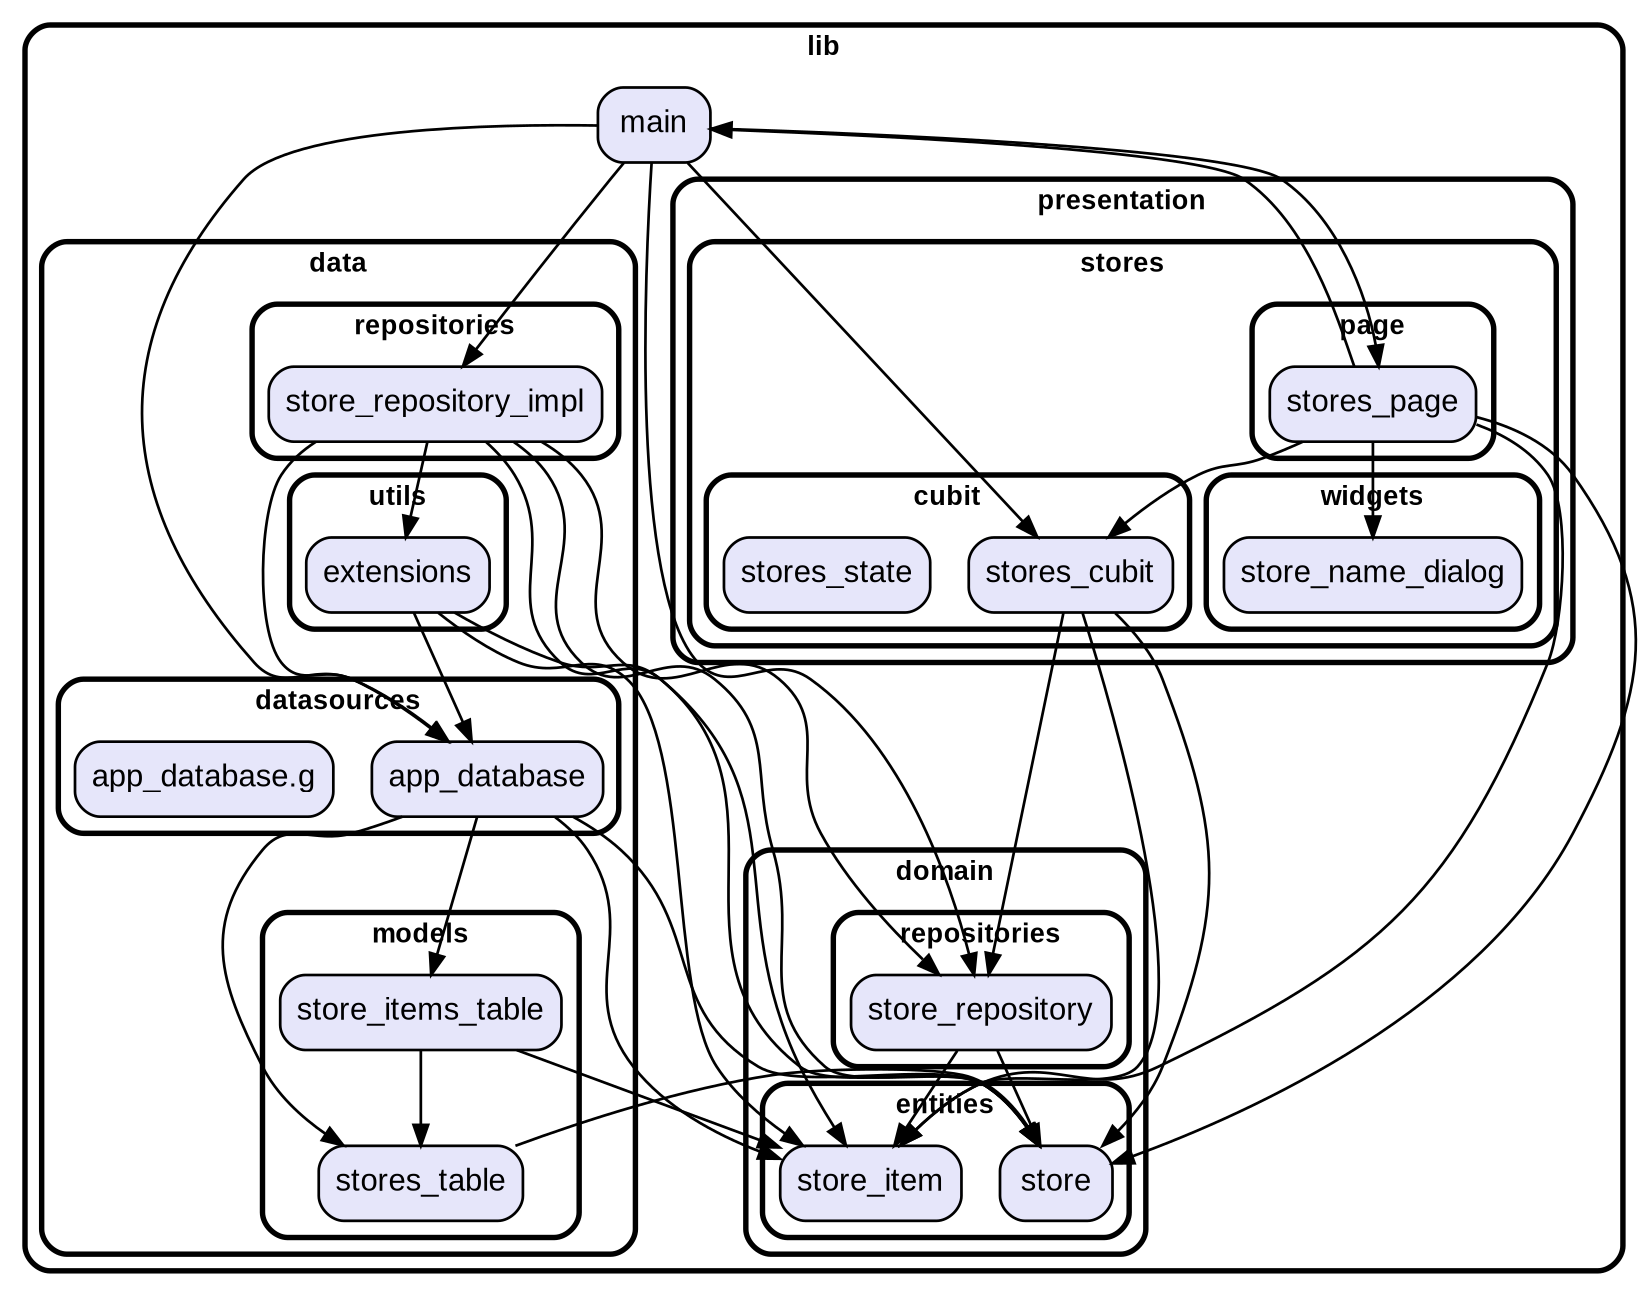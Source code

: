 digraph "" {
  graph [style=rounded fontname="Arial Black" fontsize=13 penwidth=2.6];
  node [shape=rect style="filled,rounded" fontname=Arial fontsize=15 fillcolor=Lavender penwidth=1.3];
  edge [penwidth=1.3];
  "/main.dart" [label="main"];
  "/data/datasources/app_database.dart" [label="app_database"];
  "/data/datasources/app_database.g.dart" [label="app_database.g"];
  "/data/utils/extensions.dart" [label="extensions"];
  "/data/repositories/store_repository_impl.dart" [label="store_repository_impl"];
  "/data/models/stores_table.dart" [label="stores_table"];
  "/data/models/store_items_table.dart" [label="store_items_table"];
  "/domain/repositories/store_repository.dart" [label="store_repository"];
  "/domain/entities/store_item.dart" [label="store_item"];
  "/domain/entities/store.dart" [label="store"];
  "/presentation/stores/cubit/stores_cubit.dart" [label="stores_cubit"];
  "/presentation/stores/cubit/stores_state.dart" [label="stores_state"];
  "/presentation/stores/page/stores_page.dart" [label="stores_page"];
  "/presentation/stores/widgets/store_name_dialog.dart" [label="store_name_dialog"];
  subgraph "cluster~" {
    label="lib";
    "/main.dart";
    subgraph "cluster~/data" {
      label="data";
      subgraph "cluster~/data/datasources" {
        label="datasources";
        "/data/datasources/app_database.dart";
        "/data/datasources/app_database.g.dart";
      }
      subgraph "cluster~/data/utils" {
        label="utils";
        "/data/utils/extensions.dart";
      }
      subgraph "cluster~/data/repositories" {
        label="repositories";
        "/data/repositories/store_repository_impl.dart";
      }
      subgraph "cluster~/data/models" {
        label="models";
        "/data/models/stores_table.dart";
        "/data/models/store_items_table.dart";
      }
    }
    subgraph "cluster~/domain" {
      label="domain";
      subgraph "cluster~/domain/repositories" {
        label="repositories";
        "/domain/repositories/store_repository.dart";
      }
      subgraph "cluster~/domain/entities" {
        label="entities";
        "/domain/entities/store_item.dart";
        "/domain/entities/store.dart";
      }
    }
    subgraph "cluster~/presentation" {
      label="presentation";
      subgraph "cluster~/presentation/stores" {
        label="stores";
        subgraph "cluster~/presentation/stores/cubit" {
          label="cubit";
          "/presentation/stores/cubit/stores_cubit.dart";
          "/presentation/stores/cubit/stores_state.dart";
        }
        subgraph "cluster~/presentation/stores/page" {
          label="page";
          "/presentation/stores/page/stores_page.dart";
        }
        subgraph "cluster~/presentation/stores/widgets" {
          label="widgets";
          "/presentation/stores/widgets/store_name_dialog.dart";
        }
      }
    }
  }
  "/main.dart" -> "/data/datasources/app_database.dart";
  "/main.dart" -> "/data/repositories/store_repository_impl.dart";
  "/main.dart" -> "/domain/repositories/store_repository.dart";
  "/main.dart" -> "/presentation/stores/cubit/stores_cubit.dart";
  "/main.dart" -> "/presentation/stores/page/stores_page.dart";
  "/data/datasources/app_database.dart" -> "/data/models/store_items_table.dart";
  "/data/datasources/app_database.dart" -> "/data/models/stores_table.dart";
  "/data/datasources/app_database.dart" -> "/domain/entities/store.dart";
  "/data/datasources/app_database.dart" -> "/domain/entities/store_item.dart";
  "/data/utils/extensions.dart" -> "/data/datasources/app_database.dart";
  "/data/utils/extensions.dart" -> "/domain/entities/store.dart";
  "/data/utils/extensions.dart" -> "/domain/entities/store_item.dart";
  "/data/repositories/store_repository_impl.dart" -> "/data/datasources/app_database.dart";
  "/data/repositories/store_repository_impl.dart" -> "/data/utils/extensions.dart";
  "/data/repositories/store_repository_impl.dart" -> "/domain/entities/store.dart";
  "/data/repositories/store_repository_impl.dart" -> "/domain/entities/store_item.dart";
  "/data/repositories/store_repository_impl.dart" -> "/domain/repositories/store_repository.dart";
  "/data/models/stores_table.dart" -> "/domain/entities/store.dart";
  "/data/models/store_items_table.dart" -> "/data/models/stores_table.dart";
  "/data/models/store_items_table.dart" -> "/domain/entities/store_item.dart";
  "/domain/repositories/store_repository.dart" -> "/domain/entities/store.dart";
  "/domain/repositories/store_repository.dart" -> "/domain/entities/store_item.dart";
  "/presentation/stores/cubit/stores_cubit.dart" -> "/domain/entities/store.dart";
  "/presentation/stores/cubit/stores_cubit.dart" -> "/domain/entities/store_item.dart";
  "/presentation/stores/cubit/stores_cubit.dart" -> "/domain/repositories/store_repository.dart";
  "/presentation/stores/page/stores_page.dart" -> "/domain/entities/store.dart";
  "/presentation/stores/page/stores_page.dart" -> "/domain/entities/store_item.dart";
  "/presentation/stores/page/stores_page.dart" -> "/main.dart";
  "/presentation/stores/page/stores_page.dart" -> "/presentation/stores/cubit/stores_cubit.dart";
  "/presentation/stores/page/stores_page.dart" -> "/presentation/stores/widgets/store_name_dialog.dart";
}
